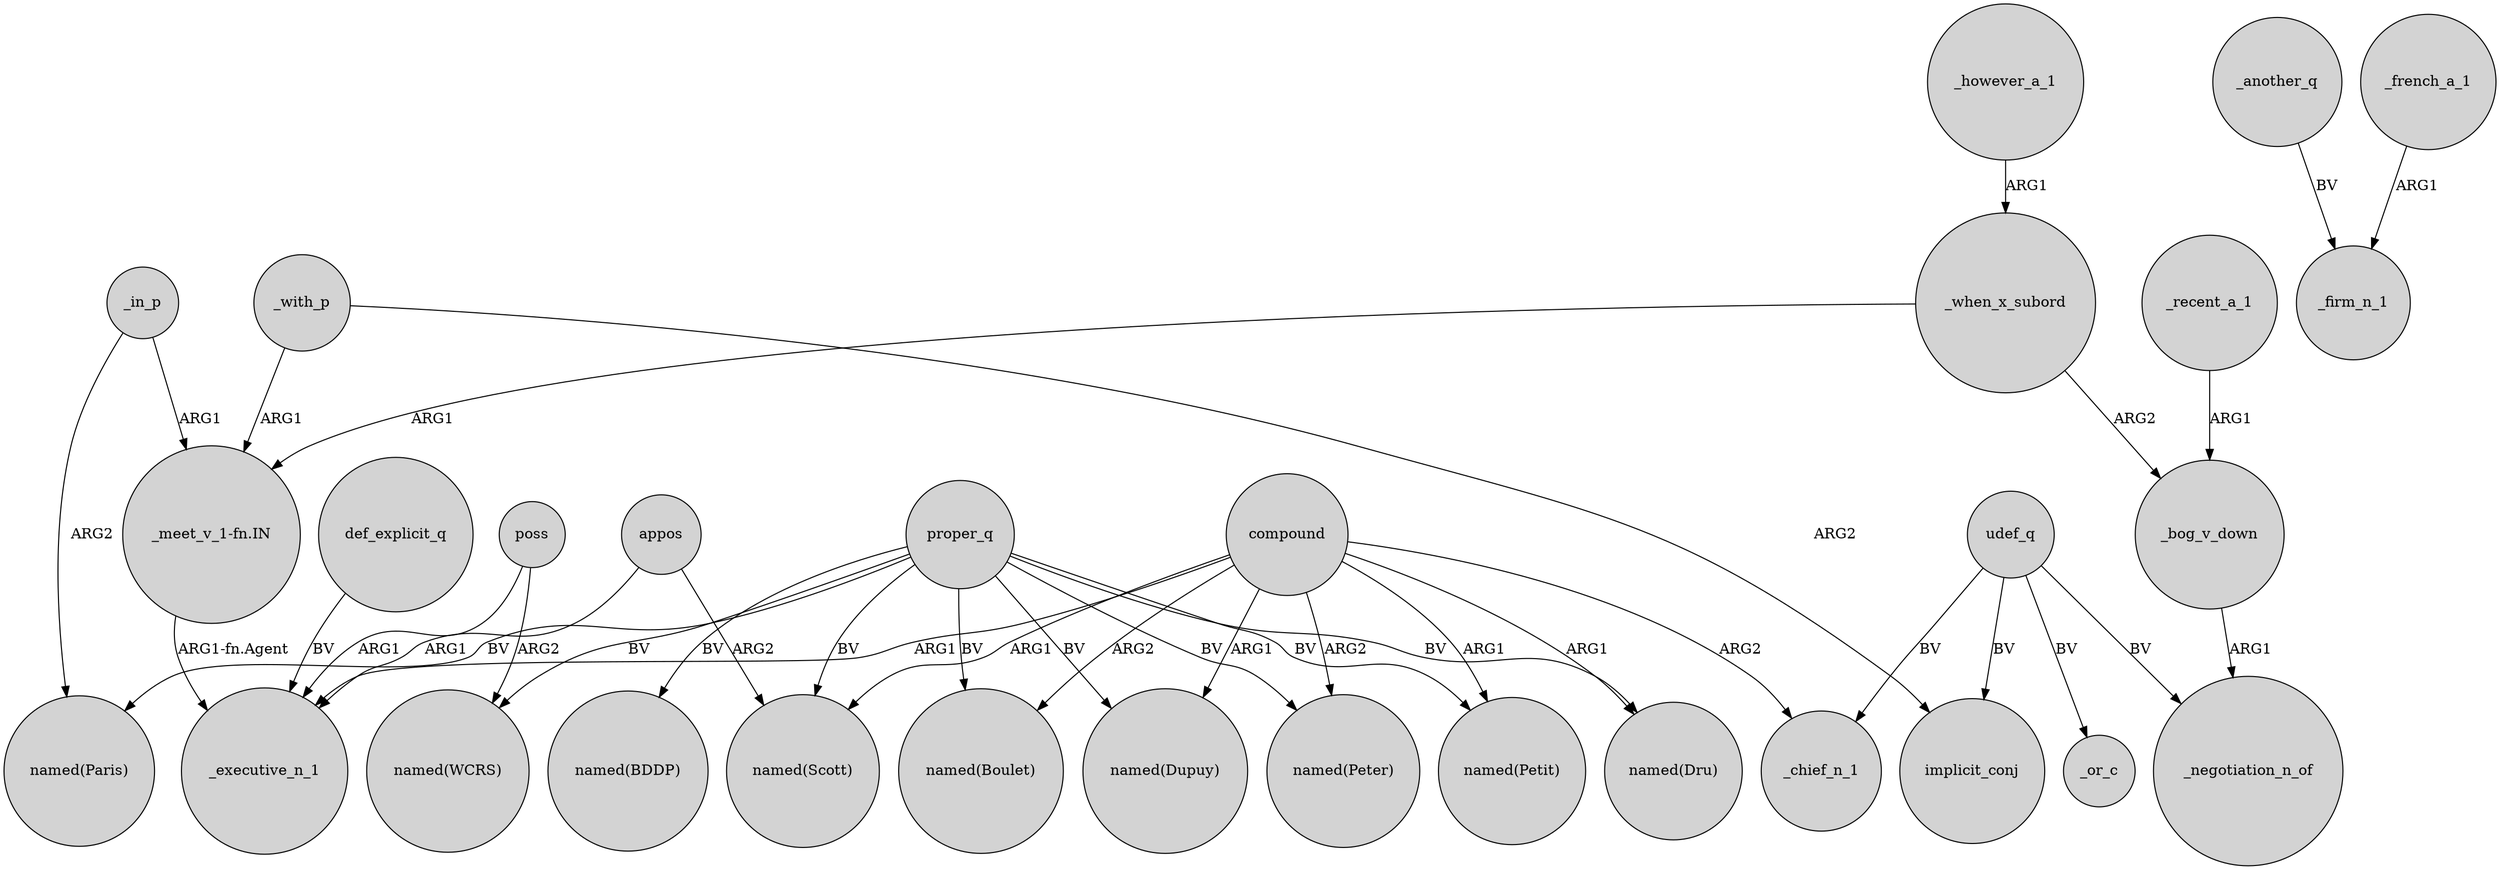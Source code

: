 digraph {
	node [shape=circle style=filled]
	udef_q -> _negotiation_n_of [label=BV]
	_another_q -> _firm_n_1 [label=BV]
	compound -> "named(Dru)" [label=ARG1]
	compound -> "named(Scott)" [label=ARG1]
	_however_a_1 -> _when_x_subord [label=ARG1]
	proper_q -> "named(Boulet)" [label=BV]
	proper_q -> "named(Petit)" [label=BV]
	poss -> _executive_n_1 [label=ARG1]
	poss -> "named(WCRS)" [label=ARG2]
	compound -> "named(Dupuy)" [label=ARG1]
	compound -> _executive_n_1 [label=ARG1]
	proper_q -> "named(BDDP)" [label=BV]
	_in_p -> "_meet_v_1-fn.IN" [label=ARG1]
	def_explicit_q -> _executive_n_1 [label=BV]
	proper_q -> "named(Peter)" [label=BV]
	udef_q -> implicit_conj [label=BV]
	udef_q -> _or_c [label=BV]
	compound -> _chief_n_1 [label=ARG2]
	proper_q -> "named(Dru)" [label=BV]
	compound -> "named(Peter)" [label=ARG2]
	compound -> "named(Petit)" [label=ARG1]
	proper_q -> "named(Scott)" [label=BV]
	appos -> _executive_n_1 [label=ARG1]
	udef_q -> _chief_n_1 [label=BV]
	_when_x_subord -> _bog_v_down [label=ARG2]
	compound -> "named(Boulet)" [label=ARG2]
	proper_q -> "named(WCRS)" [label=BV]
	proper_q -> "named(Paris)" [label=BV]
	proper_q -> "named(Dupuy)" [label=BV]
	_when_x_subord -> "_meet_v_1-fn.IN" [label=ARG1]
	appos -> "named(Scott)" [label=ARG2]
	_with_p -> implicit_conj [label=ARG2]
	_with_p -> "_meet_v_1-fn.IN" [label=ARG1]
	_recent_a_1 -> _bog_v_down [label=ARG1]
	"_meet_v_1-fn.IN" -> _executive_n_1 [label="ARG1-fn.Agent"]
	_in_p -> "named(Paris)" [label=ARG2]
	_bog_v_down -> _negotiation_n_of [label=ARG1]
	_french_a_1 -> _firm_n_1 [label=ARG1]
}
